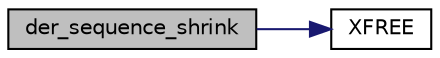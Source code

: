 digraph "der_sequence_shrink"
{
 // LATEX_PDF_SIZE
  edge [fontname="Helvetica",fontsize="10",labelfontname="Helvetica",labelfontsize="10"];
  node [fontname="Helvetica",fontsize="10",shape=record];
  rankdir="LR";
  Node0 [label="der_sequence_shrink",height=0.2,width=0.4,color="black", fillcolor="grey75", style="filled", fontcolor="black",tooltip="Free memory allocated for CONSTRUCTED, SET or SEQUENCE elements by der_decode_sequence_flexi()"];
  Node0 -> Node1 [color="midnightblue",fontsize="10",style="solid",fontname="Helvetica"];
  Node1 [label="XFREE",height=0.2,width=0.4,color="black", fillcolor="white", style="filled",URL="$tomcrypt__cfg_8h.html#a260d66fc0690e0502cf3bfe7b5244b75",tooltip=" "];
}
